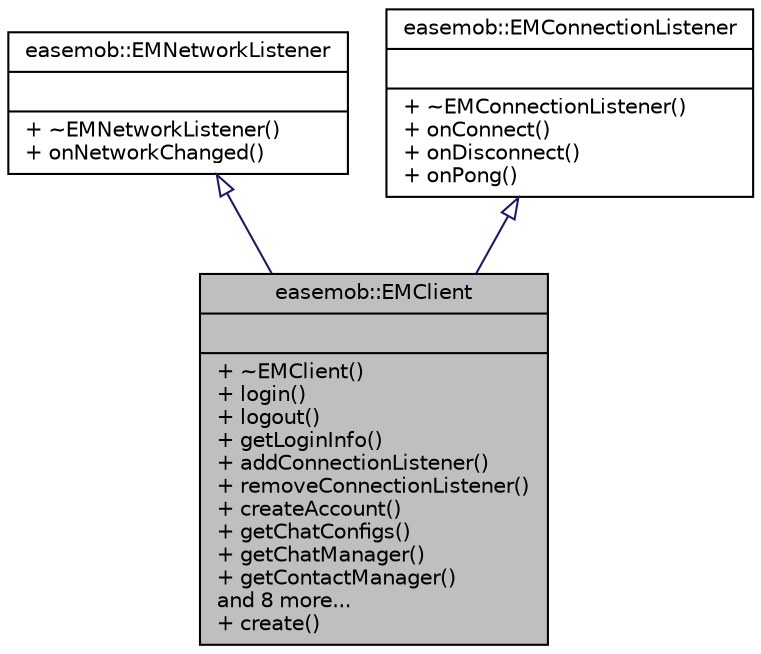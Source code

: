 digraph "easemob::EMClient"
{
  edge [fontname="Helvetica",fontsize="10",labelfontname="Helvetica",labelfontsize="10"];
  node [fontname="Helvetica",fontsize="10",shape=record];
  Node1 [label="{easemob::EMClient\n||+ ~EMClient()\l+ login()\l+ logout()\l+ getLoginInfo()\l+ addConnectionListener()\l+ removeConnectionListener()\l+ createAccount()\l+ getChatConfigs()\l+ getChatManager()\l+ getContactManager()\land 8 more...\l+ create()\l}",height=0.2,width=0.4,color="black", fillcolor="grey75", style="filled" fontcolor="black"];
  Node2 -> Node1 [dir="back",color="midnightblue",fontsize="10",style="solid",arrowtail="onormal",fontname="Helvetica"];
  Node2 [label="{easemob::EMNetworkListener\n||+ ~EMNetworkListener()\l+ onNetworkChanged()\l}",height=0.2,width=0.4,color="black", fillcolor="white", style="filled",URL="$classeasemob_1_1EMNetworkListener.html"];
  Node3 -> Node1 [dir="back",color="midnightblue",fontsize="10",style="solid",arrowtail="onormal",fontname="Helvetica"];
  Node3 [label="{easemob::EMConnectionListener\n||+ ~EMConnectionListener()\l+ onConnect()\l+ onDisconnect()\l+ onPong()\l}",height=0.2,width=0.4,color="black", fillcolor="white", style="filled",URL="$classeasemob_1_1EMConnectionListener.html"];
}
